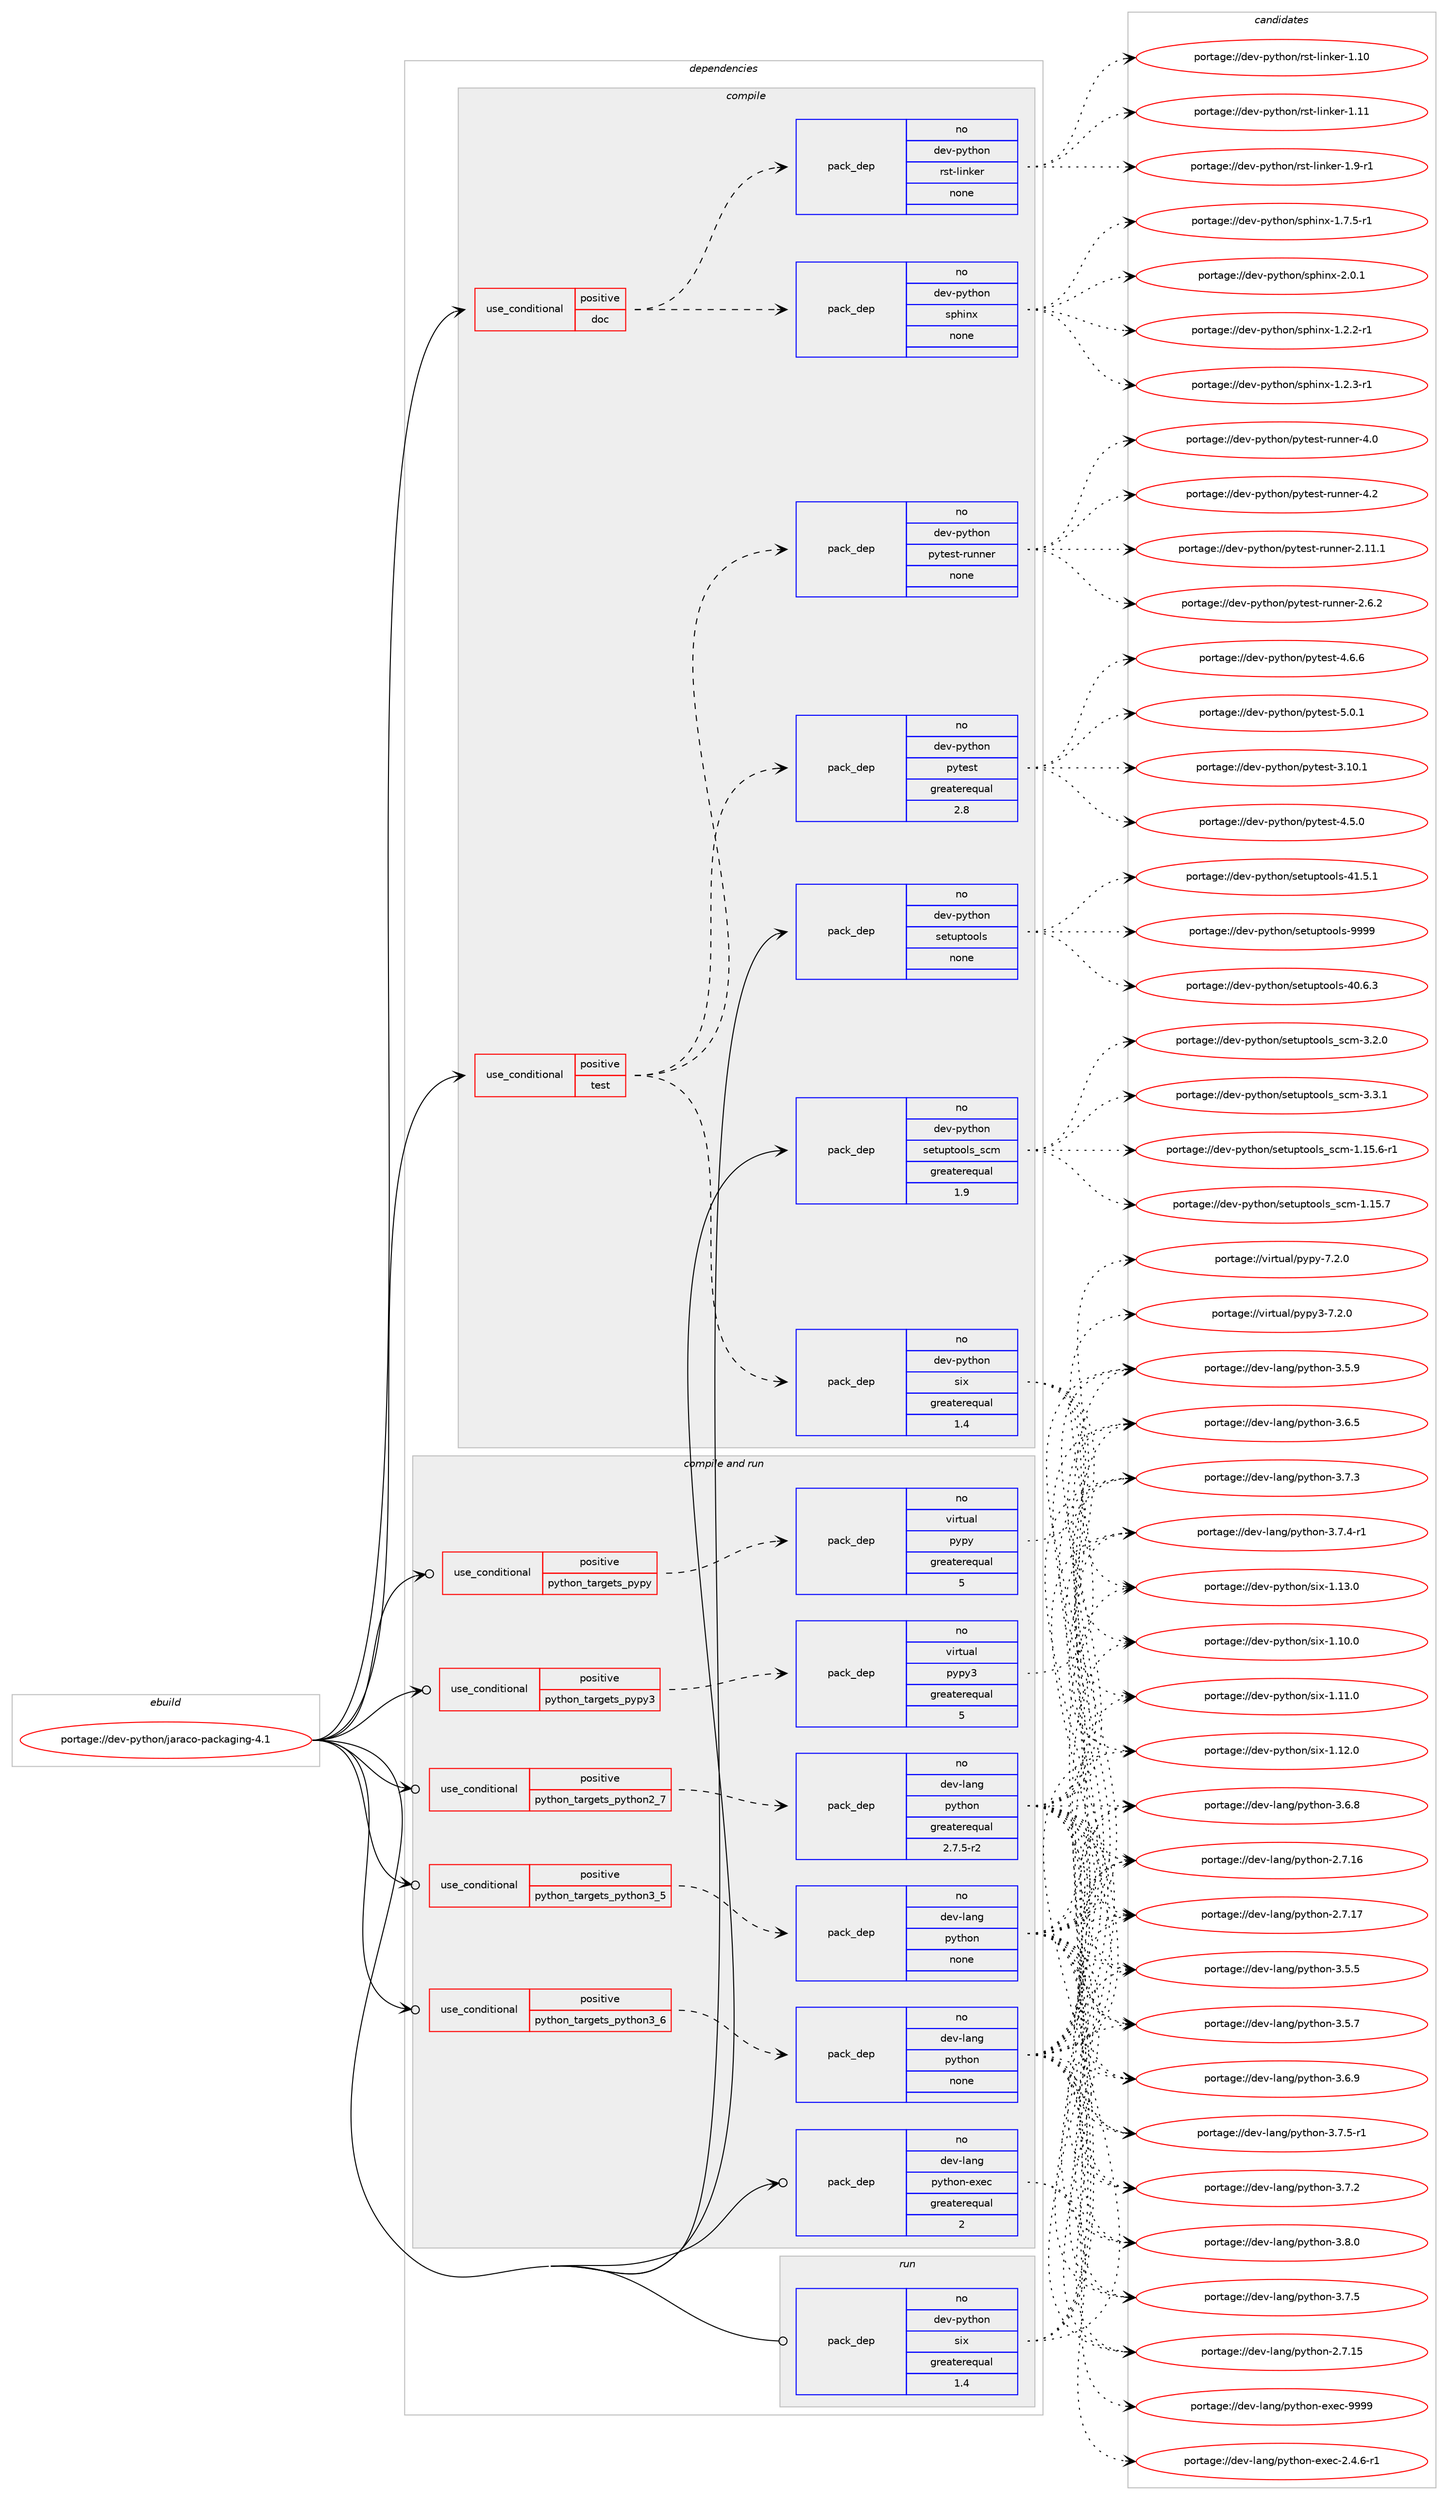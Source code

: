 digraph prolog {

# *************
# Graph options
# *************

newrank=true;
concentrate=true;
compound=true;
graph [rankdir=LR,fontname=Helvetica,fontsize=10,ranksep=1.5];#, ranksep=2.5, nodesep=0.2];
edge  [arrowhead=vee];
node  [fontname=Helvetica,fontsize=10];

# **********
# The ebuild
# **********

subgraph cluster_leftcol {
color=gray;
rank=same;
label=<<i>ebuild</i>>;
id [label="portage://dev-python/jaraco-packaging-4.1", color=red, width=4, href="../dev-python/jaraco-packaging-4.1.svg"];
}

# ****************
# The dependencies
# ****************

subgraph cluster_midcol {
color=gray;
label=<<i>dependencies</i>>;
subgraph cluster_compile {
fillcolor="#eeeeee";
style=filled;
label=<<i>compile</i>>;
subgraph cond30495 {
dependency145534 [label=<<TABLE BORDER="0" CELLBORDER="1" CELLSPACING="0" CELLPADDING="4"><TR><TD ROWSPAN="3" CELLPADDING="10">use_conditional</TD></TR><TR><TD>positive</TD></TR><TR><TD>doc</TD></TR></TABLE>>, shape=none, color=red];
subgraph pack111719 {
dependency145535 [label=<<TABLE BORDER="0" CELLBORDER="1" CELLSPACING="0" CELLPADDING="4" WIDTH="220"><TR><TD ROWSPAN="6" CELLPADDING="30">pack_dep</TD></TR><TR><TD WIDTH="110">no</TD></TR><TR><TD>dev-python</TD></TR><TR><TD>rst-linker</TD></TR><TR><TD>none</TD></TR><TR><TD></TD></TR></TABLE>>, shape=none, color=blue];
}
dependency145534:e -> dependency145535:w [weight=20,style="dashed",arrowhead="vee"];
subgraph pack111720 {
dependency145536 [label=<<TABLE BORDER="0" CELLBORDER="1" CELLSPACING="0" CELLPADDING="4" WIDTH="220"><TR><TD ROWSPAN="6" CELLPADDING="30">pack_dep</TD></TR><TR><TD WIDTH="110">no</TD></TR><TR><TD>dev-python</TD></TR><TR><TD>sphinx</TD></TR><TR><TD>none</TD></TR><TR><TD></TD></TR></TABLE>>, shape=none, color=blue];
}
dependency145534:e -> dependency145536:w [weight=20,style="dashed",arrowhead="vee"];
}
id:e -> dependency145534:w [weight=20,style="solid",arrowhead="vee"];
subgraph cond30496 {
dependency145537 [label=<<TABLE BORDER="0" CELLBORDER="1" CELLSPACING="0" CELLPADDING="4"><TR><TD ROWSPAN="3" CELLPADDING="10">use_conditional</TD></TR><TR><TD>positive</TD></TR><TR><TD>test</TD></TR></TABLE>>, shape=none, color=red];
subgraph pack111721 {
dependency145538 [label=<<TABLE BORDER="0" CELLBORDER="1" CELLSPACING="0" CELLPADDING="4" WIDTH="220"><TR><TD ROWSPAN="6" CELLPADDING="30">pack_dep</TD></TR><TR><TD WIDTH="110">no</TD></TR><TR><TD>dev-python</TD></TR><TR><TD>six</TD></TR><TR><TD>greaterequal</TD></TR><TR><TD>1.4</TD></TR></TABLE>>, shape=none, color=blue];
}
dependency145537:e -> dependency145538:w [weight=20,style="dashed",arrowhead="vee"];
subgraph pack111722 {
dependency145539 [label=<<TABLE BORDER="0" CELLBORDER="1" CELLSPACING="0" CELLPADDING="4" WIDTH="220"><TR><TD ROWSPAN="6" CELLPADDING="30">pack_dep</TD></TR><TR><TD WIDTH="110">no</TD></TR><TR><TD>dev-python</TD></TR><TR><TD>pytest</TD></TR><TR><TD>greaterequal</TD></TR><TR><TD>2.8</TD></TR></TABLE>>, shape=none, color=blue];
}
dependency145537:e -> dependency145539:w [weight=20,style="dashed",arrowhead="vee"];
subgraph pack111723 {
dependency145540 [label=<<TABLE BORDER="0" CELLBORDER="1" CELLSPACING="0" CELLPADDING="4" WIDTH="220"><TR><TD ROWSPAN="6" CELLPADDING="30">pack_dep</TD></TR><TR><TD WIDTH="110">no</TD></TR><TR><TD>dev-python</TD></TR><TR><TD>pytest-runner</TD></TR><TR><TD>none</TD></TR><TR><TD></TD></TR></TABLE>>, shape=none, color=blue];
}
dependency145537:e -> dependency145540:w [weight=20,style="dashed",arrowhead="vee"];
}
id:e -> dependency145537:w [weight=20,style="solid",arrowhead="vee"];
subgraph pack111724 {
dependency145541 [label=<<TABLE BORDER="0" CELLBORDER="1" CELLSPACING="0" CELLPADDING="4" WIDTH="220"><TR><TD ROWSPAN="6" CELLPADDING="30">pack_dep</TD></TR><TR><TD WIDTH="110">no</TD></TR><TR><TD>dev-python</TD></TR><TR><TD>setuptools</TD></TR><TR><TD>none</TD></TR><TR><TD></TD></TR></TABLE>>, shape=none, color=blue];
}
id:e -> dependency145541:w [weight=20,style="solid",arrowhead="vee"];
subgraph pack111725 {
dependency145542 [label=<<TABLE BORDER="0" CELLBORDER="1" CELLSPACING="0" CELLPADDING="4" WIDTH="220"><TR><TD ROWSPAN="6" CELLPADDING="30">pack_dep</TD></TR><TR><TD WIDTH="110">no</TD></TR><TR><TD>dev-python</TD></TR><TR><TD>setuptools_scm</TD></TR><TR><TD>greaterequal</TD></TR><TR><TD>1.9</TD></TR></TABLE>>, shape=none, color=blue];
}
id:e -> dependency145542:w [weight=20,style="solid",arrowhead="vee"];
}
subgraph cluster_compileandrun {
fillcolor="#eeeeee";
style=filled;
label=<<i>compile and run</i>>;
subgraph cond30497 {
dependency145543 [label=<<TABLE BORDER="0" CELLBORDER="1" CELLSPACING="0" CELLPADDING="4"><TR><TD ROWSPAN="3" CELLPADDING="10">use_conditional</TD></TR><TR><TD>positive</TD></TR><TR><TD>python_targets_pypy</TD></TR></TABLE>>, shape=none, color=red];
subgraph pack111726 {
dependency145544 [label=<<TABLE BORDER="0" CELLBORDER="1" CELLSPACING="0" CELLPADDING="4" WIDTH="220"><TR><TD ROWSPAN="6" CELLPADDING="30">pack_dep</TD></TR><TR><TD WIDTH="110">no</TD></TR><TR><TD>virtual</TD></TR><TR><TD>pypy</TD></TR><TR><TD>greaterequal</TD></TR><TR><TD>5</TD></TR></TABLE>>, shape=none, color=blue];
}
dependency145543:e -> dependency145544:w [weight=20,style="dashed",arrowhead="vee"];
}
id:e -> dependency145543:w [weight=20,style="solid",arrowhead="odotvee"];
subgraph cond30498 {
dependency145545 [label=<<TABLE BORDER="0" CELLBORDER="1" CELLSPACING="0" CELLPADDING="4"><TR><TD ROWSPAN="3" CELLPADDING="10">use_conditional</TD></TR><TR><TD>positive</TD></TR><TR><TD>python_targets_pypy3</TD></TR></TABLE>>, shape=none, color=red];
subgraph pack111727 {
dependency145546 [label=<<TABLE BORDER="0" CELLBORDER="1" CELLSPACING="0" CELLPADDING="4" WIDTH="220"><TR><TD ROWSPAN="6" CELLPADDING="30">pack_dep</TD></TR><TR><TD WIDTH="110">no</TD></TR><TR><TD>virtual</TD></TR><TR><TD>pypy3</TD></TR><TR><TD>greaterequal</TD></TR><TR><TD>5</TD></TR></TABLE>>, shape=none, color=blue];
}
dependency145545:e -> dependency145546:w [weight=20,style="dashed",arrowhead="vee"];
}
id:e -> dependency145545:w [weight=20,style="solid",arrowhead="odotvee"];
subgraph cond30499 {
dependency145547 [label=<<TABLE BORDER="0" CELLBORDER="1" CELLSPACING="0" CELLPADDING="4"><TR><TD ROWSPAN="3" CELLPADDING="10">use_conditional</TD></TR><TR><TD>positive</TD></TR><TR><TD>python_targets_python2_7</TD></TR></TABLE>>, shape=none, color=red];
subgraph pack111728 {
dependency145548 [label=<<TABLE BORDER="0" CELLBORDER="1" CELLSPACING="0" CELLPADDING="4" WIDTH="220"><TR><TD ROWSPAN="6" CELLPADDING="30">pack_dep</TD></TR><TR><TD WIDTH="110">no</TD></TR><TR><TD>dev-lang</TD></TR><TR><TD>python</TD></TR><TR><TD>greaterequal</TD></TR><TR><TD>2.7.5-r2</TD></TR></TABLE>>, shape=none, color=blue];
}
dependency145547:e -> dependency145548:w [weight=20,style="dashed",arrowhead="vee"];
}
id:e -> dependency145547:w [weight=20,style="solid",arrowhead="odotvee"];
subgraph cond30500 {
dependency145549 [label=<<TABLE BORDER="0" CELLBORDER="1" CELLSPACING="0" CELLPADDING="4"><TR><TD ROWSPAN="3" CELLPADDING="10">use_conditional</TD></TR><TR><TD>positive</TD></TR><TR><TD>python_targets_python3_5</TD></TR></TABLE>>, shape=none, color=red];
subgraph pack111729 {
dependency145550 [label=<<TABLE BORDER="0" CELLBORDER="1" CELLSPACING="0" CELLPADDING="4" WIDTH="220"><TR><TD ROWSPAN="6" CELLPADDING="30">pack_dep</TD></TR><TR><TD WIDTH="110">no</TD></TR><TR><TD>dev-lang</TD></TR><TR><TD>python</TD></TR><TR><TD>none</TD></TR><TR><TD></TD></TR></TABLE>>, shape=none, color=blue];
}
dependency145549:e -> dependency145550:w [weight=20,style="dashed",arrowhead="vee"];
}
id:e -> dependency145549:w [weight=20,style="solid",arrowhead="odotvee"];
subgraph cond30501 {
dependency145551 [label=<<TABLE BORDER="0" CELLBORDER="1" CELLSPACING="0" CELLPADDING="4"><TR><TD ROWSPAN="3" CELLPADDING="10">use_conditional</TD></TR><TR><TD>positive</TD></TR><TR><TD>python_targets_python3_6</TD></TR></TABLE>>, shape=none, color=red];
subgraph pack111730 {
dependency145552 [label=<<TABLE BORDER="0" CELLBORDER="1" CELLSPACING="0" CELLPADDING="4" WIDTH="220"><TR><TD ROWSPAN="6" CELLPADDING="30">pack_dep</TD></TR><TR><TD WIDTH="110">no</TD></TR><TR><TD>dev-lang</TD></TR><TR><TD>python</TD></TR><TR><TD>none</TD></TR><TR><TD></TD></TR></TABLE>>, shape=none, color=blue];
}
dependency145551:e -> dependency145552:w [weight=20,style="dashed",arrowhead="vee"];
}
id:e -> dependency145551:w [weight=20,style="solid",arrowhead="odotvee"];
subgraph pack111731 {
dependency145553 [label=<<TABLE BORDER="0" CELLBORDER="1" CELLSPACING="0" CELLPADDING="4" WIDTH="220"><TR><TD ROWSPAN="6" CELLPADDING="30">pack_dep</TD></TR><TR><TD WIDTH="110">no</TD></TR><TR><TD>dev-lang</TD></TR><TR><TD>python-exec</TD></TR><TR><TD>greaterequal</TD></TR><TR><TD>2</TD></TR></TABLE>>, shape=none, color=blue];
}
id:e -> dependency145553:w [weight=20,style="solid",arrowhead="odotvee"];
}
subgraph cluster_run {
fillcolor="#eeeeee";
style=filled;
label=<<i>run</i>>;
subgraph pack111732 {
dependency145554 [label=<<TABLE BORDER="0" CELLBORDER="1" CELLSPACING="0" CELLPADDING="4" WIDTH="220"><TR><TD ROWSPAN="6" CELLPADDING="30">pack_dep</TD></TR><TR><TD WIDTH="110">no</TD></TR><TR><TD>dev-python</TD></TR><TR><TD>six</TD></TR><TR><TD>greaterequal</TD></TR><TR><TD>1.4</TD></TR></TABLE>>, shape=none, color=blue];
}
id:e -> dependency145554:w [weight=20,style="solid",arrowhead="odot"];
}
}

# **************
# The candidates
# **************

subgraph cluster_choices {
rank=same;
color=gray;
label=<<i>candidates</i>>;

subgraph choice111719 {
color=black;
nodesep=1;
choiceportage1001011184511212111610411111047114115116451081051101071011144549464948 [label="portage://dev-python/rst-linker-1.10", color=red, width=4,href="../dev-python/rst-linker-1.10.svg"];
choiceportage1001011184511212111610411111047114115116451081051101071011144549464949 [label="portage://dev-python/rst-linker-1.11", color=red, width=4,href="../dev-python/rst-linker-1.11.svg"];
choiceportage100101118451121211161041111104711411511645108105110107101114454946574511449 [label="portage://dev-python/rst-linker-1.9-r1", color=red, width=4,href="../dev-python/rst-linker-1.9-r1.svg"];
dependency145535:e -> choiceportage1001011184511212111610411111047114115116451081051101071011144549464948:w [style=dotted,weight="100"];
dependency145535:e -> choiceportage1001011184511212111610411111047114115116451081051101071011144549464949:w [style=dotted,weight="100"];
dependency145535:e -> choiceportage100101118451121211161041111104711411511645108105110107101114454946574511449:w [style=dotted,weight="100"];
}
subgraph choice111720 {
color=black;
nodesep=1;
choiceportage10010111845112121116104111110471151121041051101204549465046504511449 [label="portage://dev-python/sphinx-1.2.2-r1", color=red, width=4,href="../dev-python/sphinx-1.2.2-r1.svg"];
choiceportage10010111845112121116104111110471151121041051101204549465046514511449 [label="portage://dev-python/sphinx-1.2.3-r1", color=red, width=4,href="../dev-python/sphinx-1.2.3-r1.svg"];
choiceportage10010111845112121116104111110471151121041051101204549465546534511449 [label="portage://dev-python/sphinx-1.7.5-r1", color=red, width=4,href="../dev-python/sphinx-1.7.5-r1.svg"];
choiceportage1001011184511212111610411111047115112104105110120455046484649 [label="portage://dev-python/sphinx-2.0.1", color=red, width=4,href="../dev-python/sphinx-2.0.1.svg"];
dependency145536:e -> choiceportage10010111845112121116104111110471151121041051101204549465046504511449:w [style=dotted,weight="100"];
dependency145536:e -> choiceportage10010111845112121116104111110471151121041051101204549465046514511449:w [style=dotted,weight="100"];
dependency145536:e -> choiceportage10010111845112121116104111110471151121041051101204549465546534511449:w [style=dotted,weight="100"];
dependency145536:e -> choiceportage1001011184511212111610411111047115112104105110120455046484649:w [style=dotted,weight="100"];
}
subgraph choice111721 {
color=black;
nodesep=1;
choiceportage100101118451121211161041111104711510512045494649484648 [label="portage://dev-python/six-1.10.0", color=red, width=4,href="../dev-python/six-1.10.0.svg"];
choiceportage100101118451121211161041111104711510512045494649494648 [label="portage://dev-python/six-1.11.0", color=red, width=4,href="../dev-python/six-1.11.0.svg"];
choiceportage100101118451121211161041111104711510512045494649504648 [label="portage://dev-python/six-1.12.0", color=red, width=4,href="../dev-python/six-1.12.0.svg"];
choiceportage100101118451121211161041111104711510512045494649514648 [label="portage://dev-python/six-1.13.0", color=red, width=4,href="../dev-python/six-1.13.0.svg"];
dependency145538:e -> choiceportage100101118451121211161041111104711510512045494649484648:w [style=dotted,weight="100"];
dependency145538:e -> choiceportage100101118451121211161041111104711510512045494649494648:w [style=dotted,weight="100"];
dependency145538:e -> choiceportage100101118451121211161041111104711510512045494649504648:w [style=dotted,weight="100"];
dependency145538:e -> choiceportage100101118451121211161041111104711510512045494649514648:w [style=dotted,weight="100"];
}
subgraph choice111722 {
color=black;
nodesep=1;
choiceportage100101118451121211161041111104711212111610111511645514649484649 [label="portage://dev-python/pytest-3.10.1", color=red, width=4,href="../dev-python/pytest-3.10.1.svg"];
choiceportage1001011184511212111610411111047112121116101115116455246534648 [label="portage://dev-python/pytest-4.5.0", color=red, width=4,href="../dev-python/pytest-4.5.0.svg"];
choiceportage1001011184511212111610411111047112121116101115116455246544654 [label="portage://dev-python/pytest-4.6.6", color=red, width=4,href="../dev-python/pytest-4.6.6.svg"];
choiceportage1001011184511212111610411111047112121116101115116455346484649 [label="portage://dev-python/pytest-5.0.1", color=red, width=4,href="../dev-python/pytest-5.0.1.svg"];
dependency145539:e -> choiceportage100101118451121211161041111104711212111610111511645514649484649:w [style=dotted,weight="100"];
dependency145539:e -> choiceportage1001011184511212111610411111047112121116101115116455246534648:w [style=dotted,weight="100"];
dependency145539:e -> choiceportage1001011184511212111610411111047112121116101115116455246544654:w [style=dotted,weight="100"];
dependency145539:e -> choiceportage1001011184511212111610411111047112121116101115116455346484649:w [style=dotted,weight="100"];
}
subgraph choice111723 {
color=black;
nodesep=1;
choiceportage10010111845112121116104111110471121211161011151164511411711011010111445504649494649 [label="portage://dev-python/pytest-runner-2.11.1", color=red, width=4,href="../dev-python/pytest-runner-2.11.1.svg"];
choiceportage100101118451121211161041111104711212111610111511645114117110110101114455046544650 [label="portage://dev-python/pytest-runner-2.6.2", color=red, width=4,href="../dev-python/pytest-runner-2.6.2.svg"];
choiceportage10010111845112121116104111110471121211161011151164511411711011010111445524648 [label="portage://dev-python/pytest-runner-4.0", color=red, width=4,href="../dev-python/pytest-runner-4.0.svg"];
choiceportage10010111845112121116104111110471121211161011151164511411711011010111445524650 [label="portage://dev-python/pytest-runner-4.2", color=red, width=4,href="../dev-python/pytest-runner-4.2.svg"];
dependency145540:e -> choiceportage10010111845112121116104111110471121211161011151164511411711011010111445504649494649:w [style=dotted,weight="100"];
dependency145540:e -> choiceportage100101118451121211161041111104711212111610111511645114117110110101114455046544650:w [style=dotted,weight="100"];
dependency145540:e -> choiceportage10010111845112121116104111110471121211161011151164511411711011010111445524648:w [style=dotted,weight="100"];
dependency145540:e -> choiceportage10010111845112121116104111110471121211161011151164511411711011010111445524650:w [style=dotted,weight="100"];
}
subgraph choice111724 {
color=black;
nodesep=1;
choiceportage100101118451121211161041111104711510111611711211611111110811545524846544651 [label="portage://dev-python/setuptools-40.6.3", color=red, width=4,href="../dev-python/setuptools-40.6.3.svg"];
choiceportage100101118451121211161041111104711510111611711211611111110811545524946534649 [label="portage://dev-python/setuptools-41.5.1", color=red, width=4,href="../dev-python/setuptools-41.5.1.svg"];
choiceportage10010111845112121116104111110471151011161171121161111111081154557575757 [label="portage://dev-python/setuptools-9999", color=red, width=4,href="../dev-python/setuptools-9999.svg"];
dependency145541:e -> choiceportage100101118451121211161041111104711510111611711211611111110811545524846544651:w [style=dotted,weight="100"];
dependency145541:e -> choiceportage100101118451121211161041111104711510111611711211611111110811545524946534649:w [style=dotted,weight="100"];
dependency145541:e -> choiceportage10010111845112121116104111110471151011161171121161111111081154557575757:w [style=dotted,weight="100"];
}
subgraph choice111725 {
color=black;
nodesep=1;
choiceportage10010111845112121116104111110471151011161171121161111111081159511599109454946495346544511449 [label="portage://dev-python/setuptools_scm-1.15.6-r1", color=red, width=4,href="../dev-python/setuptools_scm-1.15.6-r1.svg"];
choiceportage1001011184511212111610411111047115101116117112116111111108115951159910945494649534655 [label="portage://dev-python/setuptools_scm-1.15.7", color=red, width=4,href="../dev-python/setuptools_scm-1.15.7.svg"];
choiceportage10010111845112121116104111110471151011161171121161111111081159511599109455146504648 [label="portage://dev-python/setuptools_scm-3.2.0", color=red, width=4,href="../dev-python/setuptools_scm-3.2.0.svg"];
choiceportage10010111845112121116104111110471151011161171121161111111081159511599109455146514649 [label="portage://dev-python/setuptools_scm-3.3.1", color=red, width=4,href="../dev-python/setuptools_scm-3.3.1.svg"];
dependency145542:e -> choiceportage10010111845112121116104111110471151011161171121161111111081159511599109454946495346544511449:w [style=dotted,weight="100"];
dependency145542:e -> choiceportage1001011184511212111610411111047115101116117112116111111108115951159910945494649534655:w [style=dotted,weight="100"];
dependency145542:e -> choiceportage10010111845112121116104111110471151011161171121161111111081159511599109455146504648:w [style=dotted,weight="100"];
dependency145542:e -> choiceportage10010111845112121116104111110471151011161171121161111111081159511599109455146514649:w [style=dotted,weight="100"];
}
subgraph choice111726 {
color=black;
nodesep=1;
choiceportage1181051141161179710847112121112121455546504648 [label="portage://virtual/pypy-7.2.0", color=red, width=4,href="../virtual/pypy-7.2.0.svg"];
dependency145544:e -> choiceportage1181051141161179710847112121112121455546504648:w [style=dotted,weight="100"];
}
subgraph choice111727 {
color=black;
nodesep=1;
choiceportage118105114116117971084711212111212151455546504648 [label="portage://virtual/pypy3-7.2.0", color=red, width=4,href="../virtual/pypy3-7.2.0.svg"];
dependency145546:e -> choiceportage118105114116117971084711212111212151455546504648:w [style=dotted,weight="100"];
}
subgraph choice111728 {
color=black;
nodesep=1;
choiceportage10010111845108971101034711212111610411111045504655464953 [label="portage://dev-lang/python-2.7.15", color=red, width=4,href="../dev-lang/python-2.7.15.svg"];
choiceportage10010111845108971101034711212111610411111045504655464954 [label="portage://dev-lang/python-2.7.16", color=red, width=4,href="../dev-lang/python-2.7.16.svg"];
choiceportage10010111845108971101034711212111610411111045504655464955 [label="portage://dev-lang/python-2.7.17", color=red, width=4,href="../dev-lang/python-2.7.17.svg"];
choiceportage100101118451089711010347112121116104111110455146534653 [label="portage://dev-lang/python-3.5.5", color=red, width=4,href="../dev-lang/python-3.5.5.svg"];
choiceportage100101118451089711010347112121116104111110455146534655 [label="portage://dev-lang/python-3.5.7", color=red, width=4,href="../dev-lang/python-3.5.7.svg"];
choiceportage100101118451089711010347112121116104111110455146534657 [label="portage://dev-lang/python-3.5.9", color=red, width=4,href="../dev-lang/python-3.5.9.svg"];
choiceportage100101118451089711010347112121116104111110455146544653 [label="portage://dev-lang/python-3.6.5", color=red, width=4,href="../dev-lang/python-3.6.5.svg"];
choiceportage100101118451089711010347112121116104111110455146544656 [label="portage://dev-lang/python-3.6.8", color=red, width=4,href="../dev-lang/python-3.6.8.svg"];
choiceportage100101118451089711010347112121116104111110455146544657 [label="portage://dev-lang/python-3.6.9", color=red, width=4,href="../dev-lang/python-3.6.9.svg"];
choiceportage100101118451089711010347112121116104111110455146554650 [label="portage://dev-lang/python-3.7.2", color=red, width=4,href="../dev-lang/python-3.7.2.svg"];
choiceportage100101118451089711010347112121116104111110455146554651 [label="portage://dev-lang/python-3.7.3", color=red, width=4,href="../dev-lang/python-3.7.3.svg"];
choiceportage1001011184510897110103471121211161041111104551465546524511449 [label="portage://dev-lang/python-3.7.4-r1", color=red, width=4,href="../dev-lang/python-3.7.4-r1.svg"];
choiceportage100101118451089711010347112121116104111110455146554653 [label="portage://dev-lang/python-3.7.5", color=red, width=4,href="../dev-lang/python-3.7.5.svg"];
choiceportage1001011184510897110103471121211161041111104551465546534511449 [label="portage://dev-lang/python-3.7.5-r1", color=red, width=4,href="../dev-lang/python-3.7.5-r1.svg"];
choiceportage100101118451089711010347112121116104111110455146564648 [label="portage://dev-lang/python-3.8.0", color=red, width=4,href="../dev-lang/python-3.8.0.svg"];
dependency145548:e -> choiceportage10010111845108971101034711212111610411111045504655464953:w [style=dotted,weight="100"];
dependency145548:e -> choiceportage10010111845108971101034711212111610411111045504655464954:w [style=dotted,weight="100"];
dependency145548:e -> choiceportage10010111845108971101034711212111610411111045504655464955:w [style=dotted,weight="100"];
dependency145548:e -> choiceportage100101118451089711010347112121116104111110455146534653:w [style=dotted,weight="100"];
dependency145548:e -> choiceportage100101118451089711010347112121116104111110455146534655:w [style=dotted,weight="100"];
dependency145548:e -> choiceportage100101118451089711010347112121116104111110455146534657:w [style=dotted,weight="100"];
dependency145548:e -> choiceportage100101118451089711010347112121116104111110455146544653:w [style=dotted,weight="100"];
dependency145548:e -> choiceportage100101118451089711010347112121116104111110455146544656:w [style=dotted,weight="100"];
dependency145548:e -> choiceportage100101118451089711010347112121116104111110455146544657:w [style=dotted,weight="100"];
dependency145548:e -> choiceportage100101118451089711010347112121116104111110455146554650:w [style=dotted,weight="100"];
dependency145548:e -> choiceportage100101118451089711010347112121116104111110455146554651:w [style=dotted,weight="100"];
dependency145548:e -> choiceportage1001011184510897110103471121211161041111104551465546524511449:w [style=dotted,weight="100"];
dependency145548:e -> choiceportage100101118451089711010347112121116104111110455146554653:w [style=dotted,weight="100"];
dependency145548:e -> choiceportage1001011184510897110103471121211161041111104551465546534511449:w [style=dotted,weight="100"];
dependency145548:e -> choiceportage100101118451089711010347112121116104111110455146564648:w [style=dotted,weight="100"];
}
subgraph choice111729 {
color=black;
nodesep=1;
choiceportage10010111845108971101034711212111610411111045504655464953 [label="portage://dev-lang/python-2.7.15", color=red, width=4,href="../dev-lang/python-2.7.15.svg"];
choiceportage10010111845108971101034711212111610411111045504655464954 [label="portage://dev-lang/python-2.7.16", color=red, width=4,href="../dev-lang/python-2.7.16.svg"];
choiceportage10010111845108971101034711212111610411111045504655464955 [label="portage://dev-lang/python-2.7.17", color=red, width=4,href="../dev-lang/python-2.7.17.svg"];
choiceportage100101118451089711010347112121116104111110455146534653 [label="portage://dev-lang/python-3.5.5", color=red, width=4,href="../dev-lang/python-3.5.5.svg"];
choiceportage100101118451089711010347112121116104111110455146534655 [label="portage://dev-lang/python-3.5.7", color=red, width=4,href="../dev-lang/python-3.5.7.svg"];
choiceportage100101118451089711010347112121116104111110455146534657 [label="portage://dev-lang/python-3.5.9", color=red, width=4,href="../dev-lang/python-3.5.9.svg"];
choiceportage100101118451089711010347112121116104111110455146544653 [label="portage://dev-lang/python-3.6.5", color=red, width=4,href="../dev-lang/python-3.6.5.svg"];
choiceportage100101118451089711010347112121116104111110455146544656 [label="portage://dev-lang/python-3.6.8", color=red, width=4,href="../dev-lang/python-3.6.8.svg"];
choiceportage100101118451089711010347112121116104111110455146544657 [label="portage://dev-lang/python-3.6.9", color=red, width=4,href="../dev-lang/python-3.6.9.svg"];
choiceportage100101118451089711010347112121116104111110455146554650 [label="portage://dev-lang/python-3.7.2", color=red, width=4,href="../dev-lang/python-3.7.2.svg"];
choiceportage100101118451089711010347112121116104111110455146554651 [label="portage://dev-lang/python-3.7.3", color=red, width=4,href="../dev-lang/python-3.7.3.svg"];
choiceportage1001011184510897110103471121211161041111104551465546524511449 [label="portage://dev-lang/python-3.7.4-r1", color=red, width=4,href="../dev-lang/python-3.7.4-r1.svg"];
choiceportage100101118451089711010347112121116104111110455146554653 [label="portage://dev-lang/python-3.7.5", color=red, width=4,href="../dev-lang/python-3.7.5.svg"];
choiceportage1001011184510897110103471121211161041111104551465546534511449 [label="portage://dev-lang/python-3.7.5-r1", color=red, width=4,href="../dev-lang/python-3.7.5-r1.svg"];
choiceportage100101118451089711010347112121116104111110455146564648 [label="portage://dev-lang/python-3.8.0", color=red, width=4,href="../dev-lang/python-3.8.0.svg"];
dependency145550:e -> choiceportage10010111845108971101034711212111610411111045504655464953:w [style=dotted,weight="100"];
dependency145550:e -> choiceportage10010111845108971101034711212111610411111045504655464954:w [style=dotted,weight="100"];
dependency145550:e -> choiceportage10010111845108971101034711212111610411111045504655464955:w [style=dotted,weight="100"];
dependency145550:e -> choiceportage100101118451089711010347112121116104111110455146534653:w [style=dotted,weight="100"];
dependency145550:e -> choiceportage100101118451089711010347112121116104111110455146534655:w [style=dotted,weight="100"];
dependency145550:e -> choiceportage100101118451089711010347112121116104111110455146534657:w [style=dotted,weight="100"];
dependency145550:e -> choiceportage100101118451089711010347112121116104111110455146544653:w [style=dotted,weight="100"];
dependency145550:e -> choiceportage100101118451089711010347112121116104111110455146544656:w [style=dotted,weight="100"];
dependency145550:e -> choiceportage100101118451089711010347112121116104111110455146544657:w [style=dotted,weight="100"];
dependency145550:e -> choiceportage100101118451089711010347112121116104111110455146554650:w [style=dotted,weight="100"];
dependency145550:e -> choiceportage100101118451089711010347112121116104111110455146554651:w [style=dotted,weight="100"];
dependency145550:e -> choiceportage1001011184510897110103471121211161041111104551465546524511449:w [style=dotted,weight="100"];
dependency145550:e -> choiceportage100101118451089711010347112121116104111110455146554653:w [style=dotted,weight="100"];
dependency145550:e -> choiceportage1001011184510897110103471121211161041111104551465546534511449:w [style=dotted,weight="100"];
dependency145550:e -> choiceportage100101118451089711010347112121116104111110455146564648:w [style=dotted,weight="100"];
}
subgraph choice111730 {
color=black;
nodesep=1;
choiceportage10010111845108971101034711212111610411111045504655464953 [label="portage://dev-lang/python-2.7.15", color=red, width=4,href="../dev-lang/python-2.7.15.svg"];
choiceportage10010111845108971101034711212111610411111045504655464954 [label="portage://dev-lang/python-2.7.16", color=red, width=4,href="../dev-lang/python-2.7.16.svg"];
choiceportage10010111845108971101034711212111610411111045504655464955 [label="portage://dev-lang/python-2.7.17", color=red, width=4,href="../dev-lang/python-2.7.17.svg"];
choiceportage100101118451089711010347112121116104111110455146534653 [label="portage://dev-lang/python-3.5.5", color=red, width=4,href="../dev-lang/python-3.5.5.svg"];
choiceportage100101118451089711010347112121116104111110455146534655 [label="portage://dev-lang/python-3.5.7", color=red, width=4,href="../dev-lang/python-3.5.7.svg"];
choiceportage100101118451089711010347112121116104111110455146534657 [label="portage://dev-lang/python-3.5.9", color=red, width=4,href="../dev-lang/python-3.5.9.svg"];
choiceportage100101118451089711010347112121116104111110455146544653 [label="portage://dev-lang/python-3.6.5", color=red, width=4,href="../dev-lang/python-3.6.5.svg"];
choiceportage100101118451089711010347112121116104111110455146544656 [label="portage://dev-lang/python-3.6.8", color=red, width=4,href="../dev-lang/python-3.6.8.svg"];
choiceportage100101118451089711010347112121116104111110455146544657 [label="portage://dev-lang/python-3.6.9", color=red, width=4,href="../dev-lang/python-3.6.9.svg"];
choiceportage100101118451089711010347112121116104111110455146554650 [label="portage://dev-lang/python-3.7.2", color=red, width=4,href="../dev-lang/python-3.7.2.svg"];
choiceportage100101118451089711010347112121116104111110455146554651 [label="portage://dev-lang/python-3.7.3", color=red, width=4,href="../dev-lang/python-3.7.3.svg"];
choiceportage1001011184510897110103471121211161041111104551465546524511449 [label="portage://dev-lang/python-3.7.4-r1", color=red, width=4,href="../dev-lang/python-3.7.4-r1.svg"];
choiceportage100101118451089711010347112121116104111110455146554653 [label="portage://dev-lang/python-3.7.5", color=red, width=4,href="../dev-lang/python-3.7.5.svg"];
choiceportage1001011184510897110103471121211161041111104551465546534511449 [label="portage://dev-lang/python-3.7.5-r1", color=red, width=4,href="../dev-lang/python-3.7.5-r1.svg"];
choiceportage100101118451089711010347112121116104111110455146564648 [label="portage://dev-lang/python-3.8.0", color=red, width=4,href="../dev-lang/python-3.8.0.svg"];
dependency145552:e -> choiceportage10010111845108971101034711212111610411111045504655464953:w [style=dotted,weight="100"];
dependency145552:e -> choiceportage10010111845108971101034711212111610411111045504655464954:w [style=dotted,weight="100"];
dependency145552:e -> choiceportage10010111845108971101034711212111610411111045504655464955:w [style=dotted,weight="100"];
dependency145552:e -> choiceportage100101118451089711010347112121116104111110455146534653:w [style=dotted,weight="100"];
dependency145552:e -> choiceportage100101118451089711010347112121116104111110455146534655:w [style=dotted,weight="100"];
dependency145552:e -> choiceportage100101118451089711010347112121116104111110455146534657:w [style=dotted,weight="100"];
dependency145552:e -> choiceportage100101118451089711010347112121116104111110455146544653:w [style=dotted,weight="100"];
dependency145552:e -> choiceportage100101118451089711010347112121116104111110455146544656:w [style=dotted,weight="100"];
dependency145552:e -> choiceportage100101118451089711010347112121116104111110455146544657:w [style=dotted,weight="100"];
dependency145552:e -> choiceportage100101118451089711010347112121116104111110455146554650:w [style=dotted,weight="100"];
dependency145552:e -> choiceportage100101118451089711010347112121116104111110455146554651:w [style=dotted,weight="100"];
dependency145552:e -> choiceportage1001011184510897110103471121211161041111104551465546524511449:w [style=dotted,weight="100"];
dependency145552:e -> choiceportage100101118451089711010347112121116104111110455146554653:w [style=dotted,weight="100"];
dependency145552:e -> choiceportage1001011184510897110103471121211161041111104551465546534511449:w [style=dotted,weight="100"];
dependency145552:e -> choiceportage100101118451089711010347112121116104111110455146564648:w [style=dotted,weight="100"];
}
subgraph choice111731 {
color=black;
nodesep=1;
choiceportage10010111845108971101034711212111610411111045101120101994550465246544511449 [label="portage://dev-lang/python-exec-2.4.6-r1", color=red, width=4,href="../dev-lang/python-exec-2.4.6-r1.svg"];
choiceportage10010111845108971101034711212111610411111045101120101994557575757 [label="portage://dev-lang/python-exec-9999", color=red, width=4,href="../dev-lang/python-exec-9999.svg"];
dependency145553:e -> choiceportage10010111845108971101034711212111610411111045101120101994550465246544511449:w [style=dotted,weight="100"];
dependency145553:e -> choiceportage10010111845108971101034711212111610411111045101120101994557575757:w [style=dotted,weight="100"];
}
subgraph choice111732 {
color=black;
nodesep=1;
choiceportage100101118451121211161041111104711510512045494649484648 [label="portage://dev-python/six-1.10.0", color=red, width=4,href="../dev-python/six-1.10.0.svg"];
choiceportage100101118451121211161041111104711510512045494649494648 [label="portage://dev-python/six-1.11.0", color=red, width=4,href="../dev-python/six-1.11.0.svg"];
choiceportage100101118451121211161041111104711510512045494649504648 [label="portage://dev-python/six-1.12.0", color=red, width=4,href="../dev-python/six-1.12.0.svg"];
choiceportage100101118451121211161041111104711510512045494649514648 [label="portage://dev-python/six-1.13.0", color=red, width=4,href="../dev-python/six-1.13.0.svg"];
dependency145554:e -> choiceportage100101118451121211161041111104711510512045494649484648:w [style=dotted,weight="100"];
dependency145554:e -> choiceportage100101118451121211161041111104711510512045494649494648:w [style=dotted,weight="100"];
dependency145554:e -> choiceportage100101118451121211161041111104711510512045494649504648:w [style=dotted,weight="100"];
dependency145554:e -> choiceportage100101118451121211161041111104711510512045494649514648:w [style=dotted,weight="100"];
}
}

}
